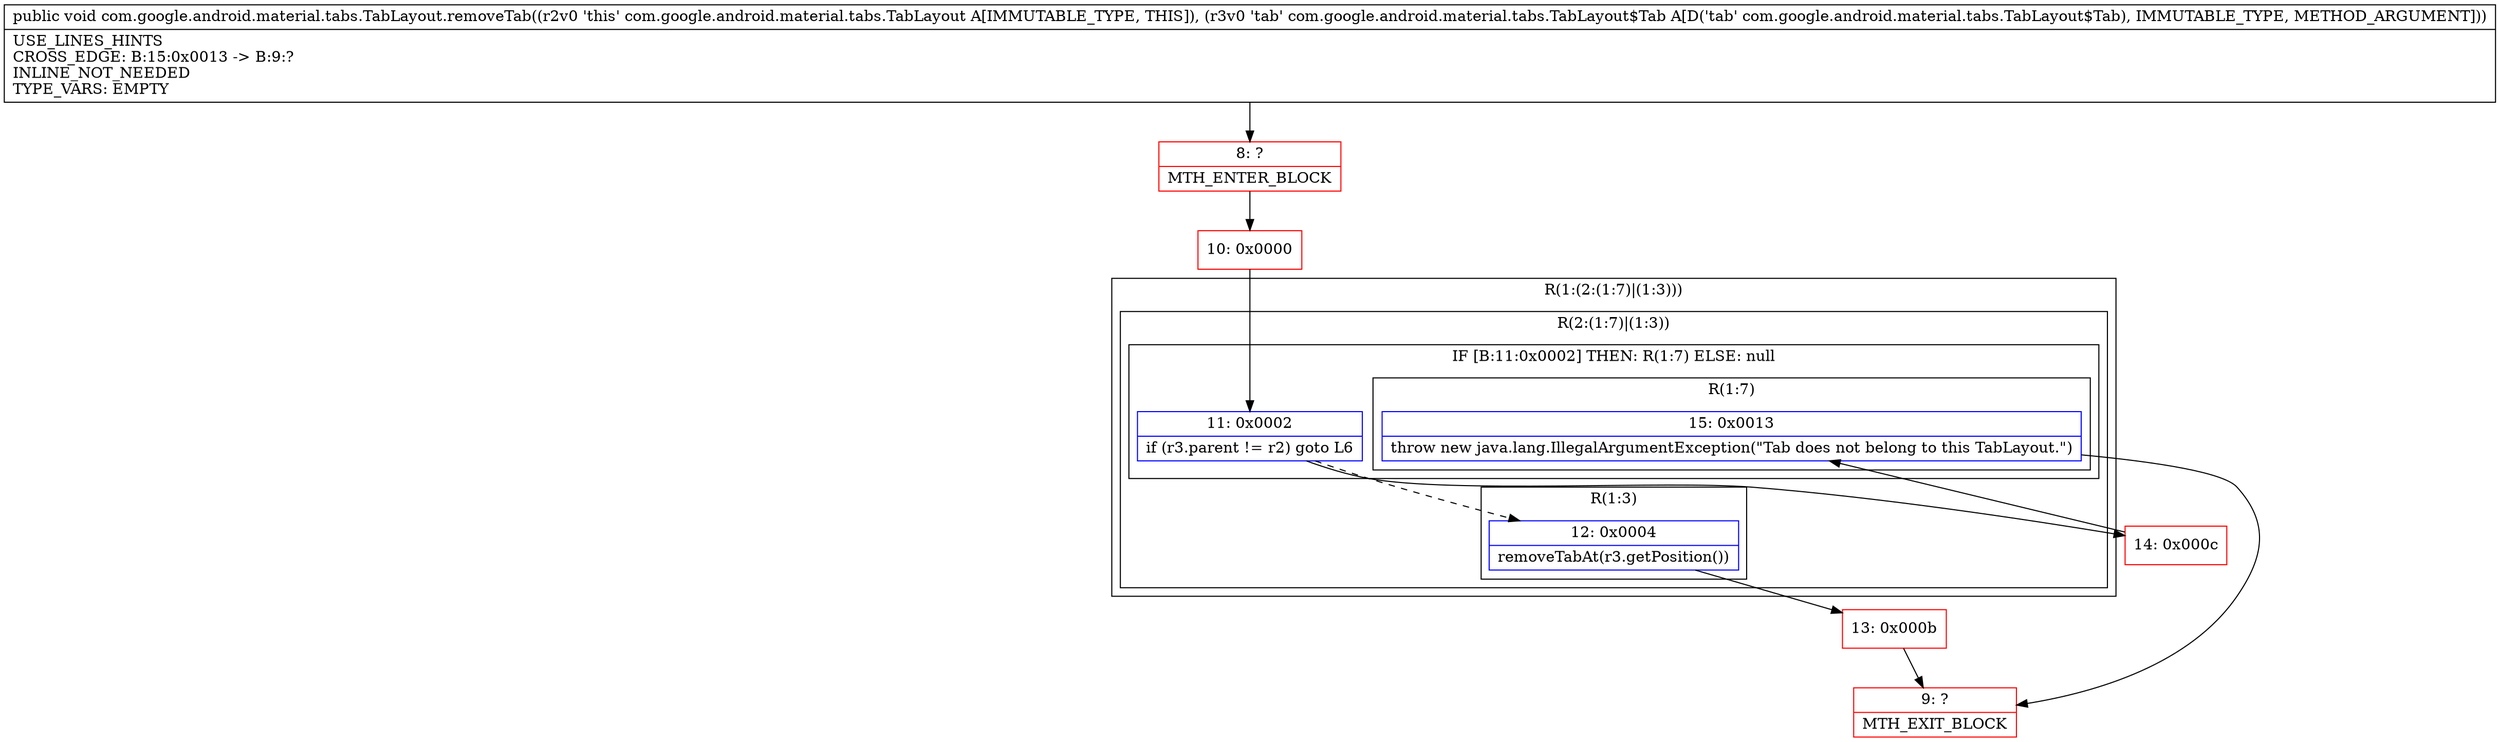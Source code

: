 digraph "CFG forcom.google.android.material.tabs.TabLayout.removeTab(Lcom\/google\/android\/material\/tabs\/TabLayout$Tab;)V" {
subgraph cluster_Region_1614236535 {
label = "R(1:(2:(1:7)|(1:3)))";
node [shape=record,color=blue];
subgraph cluster_Region_1618950800 {
label = "R(2:(1:7)|(1:3))";
node [shape=record,color=blue];
subgraph cluster_IfRegion_2032872990 {
label = "IF [B:11:0x0002] THEN: R(1:7) ELSE: null";
node [shape=record,color=blue];
Node_11 [shape=record,label="{11\:\ 0x0002|if (r3.parent != r2) goto L6\l}"];
subgraph cluster_Region_1634573385 {
label = "R(1:7)";
node [shape=record,color=blue];
Node_15 [shape=record,label="{15\:\ 0x0013|throw new java.lang.IllegalArgumentException(\"Tab does not belong to this TabLayout.\")\l}"];
}
}
subgraph cluster_Region_995823584 {
label = "R(1:3)";
node [shape=record,color=blue];
Node_12 [shape=record,label="{12\:\ 0x0004|removeTabAt(r3.getPosition())\l}"];
}
}
}
Node_8 [shape=record,color=red,label="{8\:\ ?|MTH_ENTER_BLOCK\l}"];
Node_10 [shape=record,color=red,label="{10\:\ 0x0000}"];
Node_13 [shape=record,color=red,label="{13\:\ 0x000b}"];
Node_9 [shape=record,color=red,label="{9\:\ ?|MTH_EXIT_BLOCK\l}"];
Node_14 [shape=record,color=red,label="{14\:\ 0x000c}"];
MethodNode[shape=record,label="{public void com.google.android.material.tabs.TabLayout.removeTab((r2v0 'this' com.google.android.material.tabs.TabLayout A[IMMUTABLE_TYPE, THIS]), (r3v0 'tab' com.google.android.material.tabs.TabLayout$Tab A[D('tab' com.google.android.material.tabs.TabLayout$Tab), IMMUTABLE_TYPE, METHOD_ARGUMENT]))  | USE_LINES_HINTS\lCROSS_EDGE: B:15:0x0013 \-\> B:9:?\lINLINE_NOT_NEEDED\lTYPE_VARS: EMPTY\l}"];
MethodNode -> Node_8;Node_11 -> Node_12[style=dashed];
Node_11 -> Node_14;
Node_15 -> Node_9;
Node_12 -> Node_13;
Node_8 -> Node_10;
Node_10 -> Node_11;
Node_13 -> Node_9;
Node_14 -> Node_15;
}

